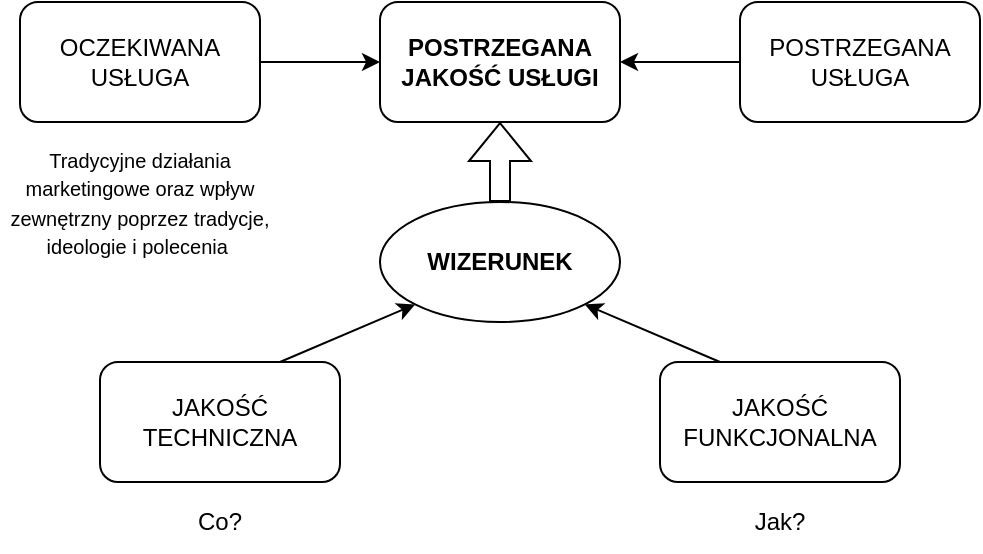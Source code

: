 <mxfile version="24.2.5" type="device">
  <diagram name="Strona-1" id="Sjl_9fCkeCsYZoZEE_z2">
    <mxGraphModel dx="1374" dy="859" grid="1" gridSize="10" guides="1" tooltips="1" connect="1" arrows="1" fold="1" page="1" pageScale="1" pageWidth="827" pageHeight="1169" math="0" shadow="0">
      <root>
        <mxCell id="0" />
        <mxCell id="1" parent="0" />
        <mxCell id="CNpp7590AfPJ6LhRXFM2-4" value="" style="edgeStyle=orthogonalEdgeStyle;rounded=0;orthogonalLoop=1;jettySize=auto;html=1;startArrow=classic;startFill=1;endArrow=none;endFill=0;" edge="1" parent="1" source="jl-1hNPgUvuF58t2oEqW-1" target="CNpp7590AfPJ6LhRXFM2-3">
          <mxGeometry relative="1" as="geometry" />
        </mxCell>
        <mxCell id="CNpp7590AfPJ6LhRXFM2-6" value="" style="edgeStyle=orthogonalEdgeStyle;rounded=0;orthogonalLoop=1;jettySize=auto;html=1;startArrow=classic;startFill=1;endArrow=none;endFill=0;" edge="1" parent="1" source="jl-1hNPgUvuF58t2oEqW-1" target="CNpp7590AfPJ6LhRXFM2-5">
          <mxGeometry relative="1" as="geometry" />
        </mxCell>
        <mxCell id="jl-1hNPgUvuF58t2oEqW-1" value="&lt;b style=&quot;&quot;&gt;POSTRZEGANA JAKOŚĆ USŁUGI&lt;/b&gt;" style="rounded=1;whiteSpace=wrap;html=1;" parent="1" vertex="1">
          <mxGeometry x="240" y="40" width="120" height="60" as="geometry" />
        </mxCell>
        <mxCell id="CNpp7590AfPJ6LhRXFM2-2" style="edgeStyle=orthogonalEdgeStyle;rounded=0;orthogonalLoop=1;jettySize=auto;html=1;exitX=0.5;exitY=0;exitDx=0;exitDy=0;entryX=0.5;entryY=1;entryDx=0;entryDy=0;shape=flexArrow;" edge="1" parent="1" source="CNpp7590AfPJ6LhRXFM2-1" target="jl-1hNPgUvuF58t2oEqW-1">
          <mxGeometry relative="1" as="geometry" />
        </mxCell>
        <mxCell id="CNpp7590AfPJ6LhRXFM2-1" value="&lt;b&gt;WIZERUNEK&lt;/b&gt;" style="ellipse;whiteSpace=wrap;html=1;" vertex="1" parent="1">
          <mxGeometry x="240" y="140" width="120" height="60" as="geometry" />
        </mxCell>
        <mxCell id="CNpp7590AfPJ6LhRXFM2-3" value="POSTRZEGANA&lt;br&gt;USŁUGA" style="whiteSpace=wrap;html=1;rounded=1;" vertex="1" parent="1">
          <mxGeometry x="420" y="40" width="120" height="60" as="geometry" />
        </mxCell>
        <mxCell id="CNpp7590AfPJ6LhRXFM2-5" value="OCZEKIWANA&lt;br&gt;USŁUGA" style="whiteSpace=wrap;html=1;rounded=1;" vertex="1" parent="1">
          <mxGeometry x="60" y="40" width="120" height="60" as="geometry" />
        </mxCell>
        <mxCell id="CNpp7590AfPJ6LhRXFM2-9" style="rounded=0;orthogonalLoop=1;jettySize=auto;html=1;exitX=0.75;exitY=0;exitDx=0;exitDy=0;entryX=0;entryY=1;entryDx=0;entryDy=0;" edge="1" parent="1" source="CNpp7590AfPJ6LhRXFM2-7" target="CNpp7590AfPJ6LhRXFM2-1">
          <mxGeometry relative="1" as="geometry" />
        </mxCell>
        <mxCell id="CNpp7590AfPJ6LhRXFM2-7" value="JAKOŚĆ&lt;br&gt;TECHNICZNA" style="whiteSpace=wrap;html=1;rounded=1;" vertex="1" parent="1">
          <mxGeometry x="100" y="220" width="120" height="60" as="geometry" />
        </mxCell>
        <mxCell id="CNpp7590AfPJ6LhRXFM2-10" style="rounded=0;orthogonalLoop=1;jettySize=auto;html=1;exitX=0.25;exitY=0;exitDx=0;exitDy=0;entryX=1;entryY=1;entryDx=0;entryDy=0;" edge="1" parent="1" source="CNpp7590AfPJ6LhRXFM2-8" target="CNpp7590AfPJ6LhRXFM2-1">
          <mxGeometry relative="1" as="geometry" />
        </mxCell>
        <mxCell id="CNpp7590AfPJ6LhRXFM2-8" value="JAKOŚĆ&lt;br&gt;FUNKCJONALNA" style="whiteSpace=wrap;html=1;rounded=1;" vertex="1" parent="1">
          <mxGeometry x="380" y="220" width="120" height="60" as="geometry" />
        </mxCell>
        <mxCell id="CNpp7590AfPJ6LhRXFM2-11" value="&lt;font style=&quot;font-size: 10px;&quot;&gt;Tradycyjne działania marketingowe oraz wpływ zewnętrzny poprzez tradycje, ideologie i polecenia&amp;nbsp;&lt;/font&gt;" style="text;html=1;align=center;verticalAlign=middle;whiteSpace=wrap;rounded=0;" vertex="1" parent="1">
          <mxGeometry x="50" y="110" width="140" height="60" as="geometry" />
        </mxCell>
        <mxCell id="CNpp7590AfPJ6LhRXFM2-12" value="Co?" style="text;html=1;align=center;verticalAlign=middle;whiteSpace=wrap;rounded=0;" vertex="1" parent="1">
          <mxGeometry x="130" y="285" width="60" height="30" as="geometry" />
        </mxCell>
        <mxCell id="CNpp7590AfPJ6LhRXFM2-13" value="Jak?" style="text;html=1;align=center;verticalAlign=middle;whiteSpace=wrap;rounded=0;" vertex="1" parent="1">
          <mxGeometry x="410" y="285" width="60" height="30" as="geometry" />
        </mxCell>
      </root>
    </mxGraphModel>
  </diagram>
</mxfile>
